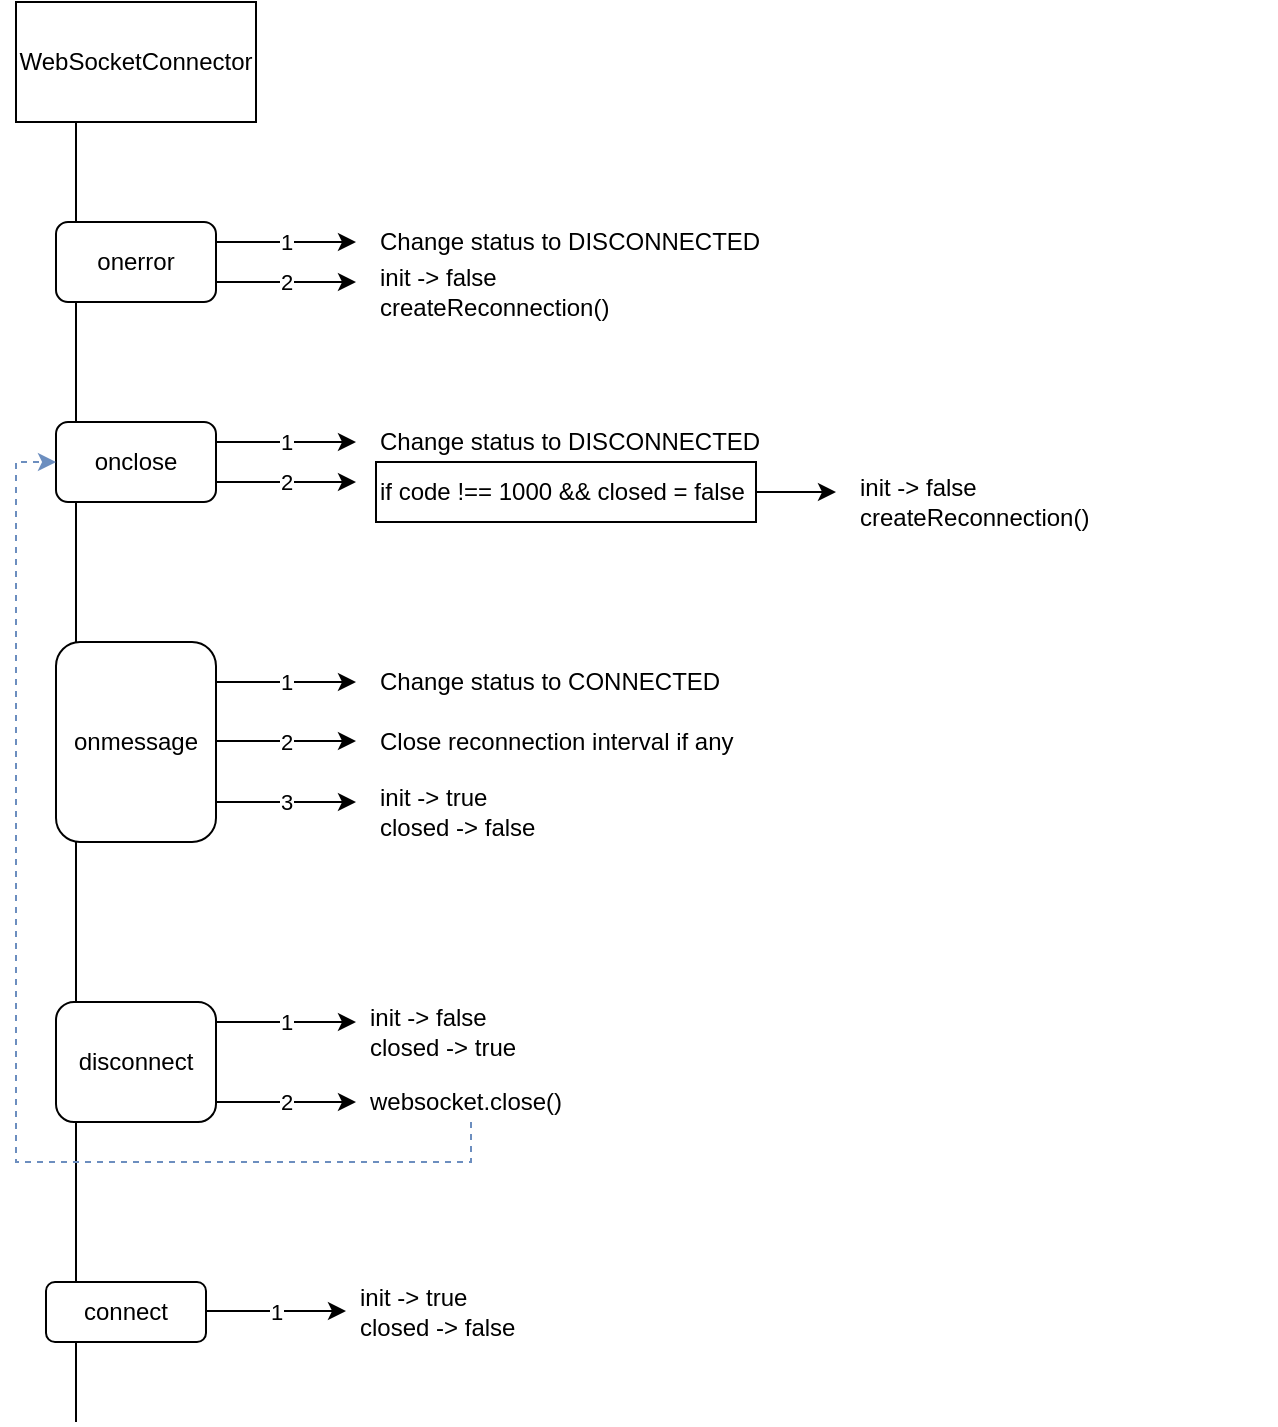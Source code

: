 <mxfile version="13.7.7" type="device"><diagram id="OcfHVKq0hg8ZSB0BCmAS" name="Page-1"><mxGraphModel dx="1340" dy="719" grid="1" gridSize="10" guides="1" tooltips="1" connect="1" arrows="1" fold="1" page="1" pageScale="1" pageWidth="850" pageHeight="1100" math="0" shadow="0"><root><mxCell id="0"/><mxCell id="1" parent="0"/><mxCell id="lGzXwUYV-BFWzzZb_NAG-1" value="WebSocketConnector" style="rounded=0;whiteSpace=wrap;html=1;" vertex="1" parent="1"><mxGeometry x="100" y="130" width="120" height="60" as="geometry"/></mxCell><mxCell id="lGzXwUYV-BFWzzZb_NAG-2" value="" style="endArrow=none;html=1;entryX=0.25;entryY=1;entryDx=0;entryDy=0;" edge="1" parent="1" target="lGzXwUYV-BFWzzZb_NAG-1"><mxGeometry width="50" height="50" relative="1" as="geometry"><mxPoint x="130" y="840" as="sourcePoint"/><mxPoint x="450" y="370" as="targetPoint"/></mxGeometry></mxCell><mxCell id="lGzXwUYV-BFWzzZb_NAG-4" value="onerror" style="rounded=1;whiteSpace=wrap;html=1;" vertex="1" parent="1"><mxGeometry x="120" y="240" width="80" height="40" as="geometry"/></mxCell><mxCell id="lGzXwUYV-BFWzzZb_NAG-5" value="1" style="endArrow=classic;html=1;exitX=1;exitY=0.25;exitDx=0;exitDy=0;exitPerimeter=0;" edge="1" parent="1" source="lGzXwUYV-BFWzzZb_NAG-4"><mxGeometry width="50" height="50" relative="1" as="geometry"><mxPoint x="400" y="420" as="sourcePoint"/><mxPoint x="270" y="250" as="targetPoint"/></mxGeometry></mxCell><mxCell id="lGzXwUYV-BFWzzZb_NAG-6" value="Change status to DISCONNECTED" style="text;html=1;strokeColor=none;fillColor=none;align=left;verticalAlign=middle;whiteSpace=wrap;rounded=0;" vertex="1" parent="1"><mxGeometry x="280" y="240" width="200" height="20" as="geometry"/></mxCell><mxCell id="lGzXwUYV-BFWzzZb_NAG-10" value="2" style="endArrow=classic;html=1;exitX=1;exitY=0.25;exitDx=0;exitDy=0;exitPerimeter=0;" edge="1" parent="1"><mxGeometry width="50" height="50" relative="1" as="geometry"><mxPoint x="200" y="270" as="sourcePoint"/><mxPoint x="270" y="270" as="targetPoint"/></mxGeometry></mxCell><mxCell id="lGzXwUYV-BFWzzZb_NAG-12" value="init -&amp;gt; false&lt;br&gt;createReconnection()" style="text;html=1;strokeColor=none;fillColor=none;align=left;verticalAlign=middle;whiteSpace=wrap;rounded=0;" vertex="1" parent="1"><mxGeometry x="280" y="260" width="200" height="30" as="geometry"/></mxCell><mxCell id="lGzXwUYV-BFWzzZb_NAG-13" value="onclose" style="rounded=1;whiteSpace=wrap;html=1;" vertex="1" parent="1"><mxGeometry x="120" y="340" width="80" height="40" as="geometry"/></mxCell><mxCell id="lGzXwUYV-BFWzzZb_NAG-14" value="1" style="endArrow=classic;html=1;exitX=1;exitY=0.25;exitDx=0;exitDy=0;exitPerimeter=0;" edge="1" parent="1" source="lGzXwUYV-BFWzzZb_NAG-13"><mxGeometry width="50" height="50" relative="1" as="geometry"><mxPoint x="400" y="520" as="sourcePoint"/><mxPoint x="270" y="350" as="targetPoint"/></mxGeometry></mxCell><mxCell id="lGzXwUYV-BFWzzZb_NAG-15" value="Change status to DISCONNECTED" style="text;html=1;strokeColor=none;fillColor=none;align=left;verticalAlign=middle;whiteSpace=wrap;rounded=0;" vertex="1" parent="1"><mxGeometry x="280" y="340" width="200" height="20" as="geometry"/></mxCell><mxCell id="lGzXwUYV-BFWzzZb_NAG-16" value="2" style="endArrow=classic;html=1;exitX=1;exitY=0.25;exitDx=0;exitDy=0;exitPerimeter=0;" edge="1" parent="1"><mxGeometry width="50" height="50" relative="1" as="geometry"><mxPoint x="200" y="370" as="sourcePoint"/><mxPoint x="270" y="370" as="targetPoint"/></mxGeometry></mxCell><mxCell id="lGzXwUYV-BFWzzZb_NAG-17" value="init -&amp;gt; false&lt;br&gt;createReconnection()" style="text;html=1;strokeColor=none;fillColor=none;align=left;verticalAlign=middle;whiteSpace=wrap;rounded=0;" vertex="1" parent="1"><mxGeometry x="520" y="360" width="210" height="40" as="geometry"/></mxCell><mxCell id="lGzXwUYV-BFWzzZb_NAG-22" style="edgeStyle=orthogonalEdgeStyle;rounded=0;orthogonalLoop=1;jettySize=auto;html=1;" edge="1" parent="1" source="lGzXwUYV-BFWzzZb_NAG-20"><mxGeometry relative="1" as="geometry"><mxPoint x="510" y="375" as="targetPoint"/></mxGeometry></mxCell><mxCell id="lGzXwUYV-BFWzzZb_NAG-20" value="&lt;span&gt;if code !== 1000 &amp;amp;&amp;amp; closed = false&lt;/span&gt;" style="rounded=0;whiteSpace=wrap;html=1;align=left;" vertex="1" parent="1"><mxGeometry x="280" y="360" width="190" height="30" as="geometry"/></mxCell><mxCell id="lGzXwUYV-BFWzzZb_NAG-23" value="onmessage" style="rounded=1;whiteSpace=wrap;html=1;" vertex="1" parent="1"><mxGeometry x="120" y="450" width="80" height="100" as="geometry"/></mxCell><mxCell id="lGzXwUYV-BFWzzZb_NAG-26" value="1" style="endArrow=classic;html=1;exitX=1;exitY=0.25;exitDx=0;exitDy=0;exitPerimeter=0;" edge="1" parent="1"><mxGeometry width="50" height="50" relative="1" as="geometry"><mxPoint x="200" y="470" as="sourcePoint"/><mxPoint x="270" y="470" as="targetPoint"/></mxGeometry></mxCell><mxCell id="lGzXwUYV-BFWzzZb_NAG-28" value="Change status to CONNECTED" style="text;html=1;strokeColor=none;fillColor=none;align=left;verticalAlign=middle;whiteSpace=wrap;rounded=0;" vertex="1" parent="1"><mxGeometry x="280" y="460" width="200" height="20" as="geometry"/></mxCell><mxCell id="lGzXwUYV-BFWzzZb_NAG-29" value="2" style="endArrow=classic;html=1;exitX=1;exitY=0.25;exitDx=0;exitDy=0;exitPerimeter=0;" edge="1" parent="1"><mxGeometry width="50" height="50" relative="1" as="geometry"><mxPoint x="200" y="499.5" as="sourcePoint"/><mxPoint x="270" y="499.5" as="targetPoint"/></mxGeometry></mxCell><mxCell id="lGzXwUYV-BFWzzZb_NAG-30" value="Close reconnection interval if any" style="text;html=1;strokeColor=none;fillColor=none;align=left;verticalAlign=middle;whiteSpace=wrap;rounded=0;" vertex="1" parent="1"><mxGeometry x="280" y="490" width="200" height="20" as="geometry"/></mxCell><mxCell id="lGzXwUYV-BFWzzZb_NAG-31" value="3" style="endArrow=classic;html=1;exitX=1;exitY=0.25;exitDx=0;exitDy=0;exitPerimeter=0;" edge="1" parent="1"><mxGeometry width="50" height="50" relative="1" as="geometry"><mxPoint x="200" y="530" as="sourcePoint"/><mxPoint x="270" y="530" as="targetPoint"/></mxGeometry></mxCell><mxCell id="lGzXwUYV-BFWzzZb_NAG-32" value="init -&amp;gt; true&lt;br&gt;closed -&amp;gt; false" style="text;html=1;strokeColor=none;fillColor=none;align=left;verticalAlign=middle;whiteSpace=wrap;rounded=0;" vertex="1" parent="1"><mxGeometry x="280" y="520" width="200" height="30" as="geometry"/></mxCell><mxCell id="lGzXwUYV-BFWzzZb_NAG-33" value="disconnect" style="rounded=1;whiteSpace=wrap;html=1;" vertex="1" parent="1"><mxGeometry x="120" y="630" width="80" height="60" as="geometry"/></mxCell><mxCell id="lGzXwUYV-BFWzzZb_NAG-34" value="1" style="endArrow=classic;html=1;exitX=1;exitY=0.25;exitDx=0;exitDy=0;exitPerimeter=0;" edge="1" parent="1"><mxGeometry width="50" height="50" relative="1" as="geometry"><mxPoint x="200" y="640" as="sourcePoint"/><mxPoint x="270" y="640" as="targetPoint"/></mxGeometry></mxCell><mxCell id="lGzXwUYV-BFWzzZb_NAG-35" value="init -&amp;gt; false&lt;br&gt;closed -&amp;gt; true" style="text;html=1;strokeColor=none;fillColor=none;align=left;verticalAlign=middle;whiteSpace=wrap;rounded=0;" vertex="1" parent="1"><mxGeometry x="275" y="630" width="200" height="30" as="geometry"/></mxCell><mxCell id="lGzXwUYV-BFWzzZb_NAG-36" value="2" style="endArrow=classic;html=1;exitX=1;exitY=0.25;exitDx=0;exitDy=0;exitPerimeter=0;" edge="1" parent="1"><mxGeometry width="50" height="50" relative="1" as="geometry"><mxPoint x="200" y="680" as="sourcePoint"/><mxPoint x="270" y="680" as="targetPoint"/></mxGeometry></mxCell><mxCell id="lGzXwUYV-BFWzzZb_NAG-38" style="edgeStyle=orthogonalEdgeStyle;rounded=0;orthogonalLoop=1;jettySize=auto;html=1;entryX=0;entryY=0.5;entryDx=0;entryDy=0;strokeColor=#6c8ebf;fillColor=#dae8fc;dashed=1;" edge="1" parent="1" source="lGzXwUYV-BFWzzZb_NAG-37" target="lGzXwUYV-BFWzzZb_NAG-13"><mxGeometry relative="1" as="geometry"><Array as="points"><mxPoint x="328" y="710"/><mxPoint x="100" y="710"/><mxPoint x="100" y="360"/></Array></mxGeometry></mxCell><mxCell id="lGzXwUYV-BFWzzZb_NAG-37" value="websocket.close()&amp;nbsp;" style="text;html=1;strokeColor=none;fillColor=none;align=left;verticalAlign=middle;whiteSpace=wrap;rounded=0;" vertex="1" parent="1"><mxGeometry x="275" y="670" width="105" height="20" as="geometry"/></mxCell><mxCell id="lGzXwUYV-BFWzzZb_NAG-40" value="connect" style="rounded=1;whiteSpace=wrap;html=1;" vertex="1" parent="1"><mxGeometry x="115" y="770" width="80" height="30" as="geometry"/></mxCell><mxCell id="lGzXwUYV-BFWzzZb_NAG-41" value="1" style="endArrow=classic;html=1;exitX=1;exitY=0.25;exitDx=0;exitDy=0;exitPerimeter=0;" edge="1" parent="1"><mxGeometry width="50" height="50" relative="1" as="geometry"><mxPoint x="195" y="784.5" as="sourcePoint"/><mxPoint x="265" y="784.5" as="targetPoint"/></mxGeometry></mxCell><mxCell id="lGzXwUYV-BFWzzZb_NAG-42" value="init -&amp;gt; true&lt;br&gt;closed -&amp;gt; false" style="text;html=1;strokeColor=none;fillColor=none;align=left;verticalAlign=middle;whiteSpace=wrap;rounded=0;" vertex="1" parent="1"><mxGeometry x="270" y="770" width="200" height="30" as="geometry"/></mxCell></root></mxGraphModel></diagram></mxfile>